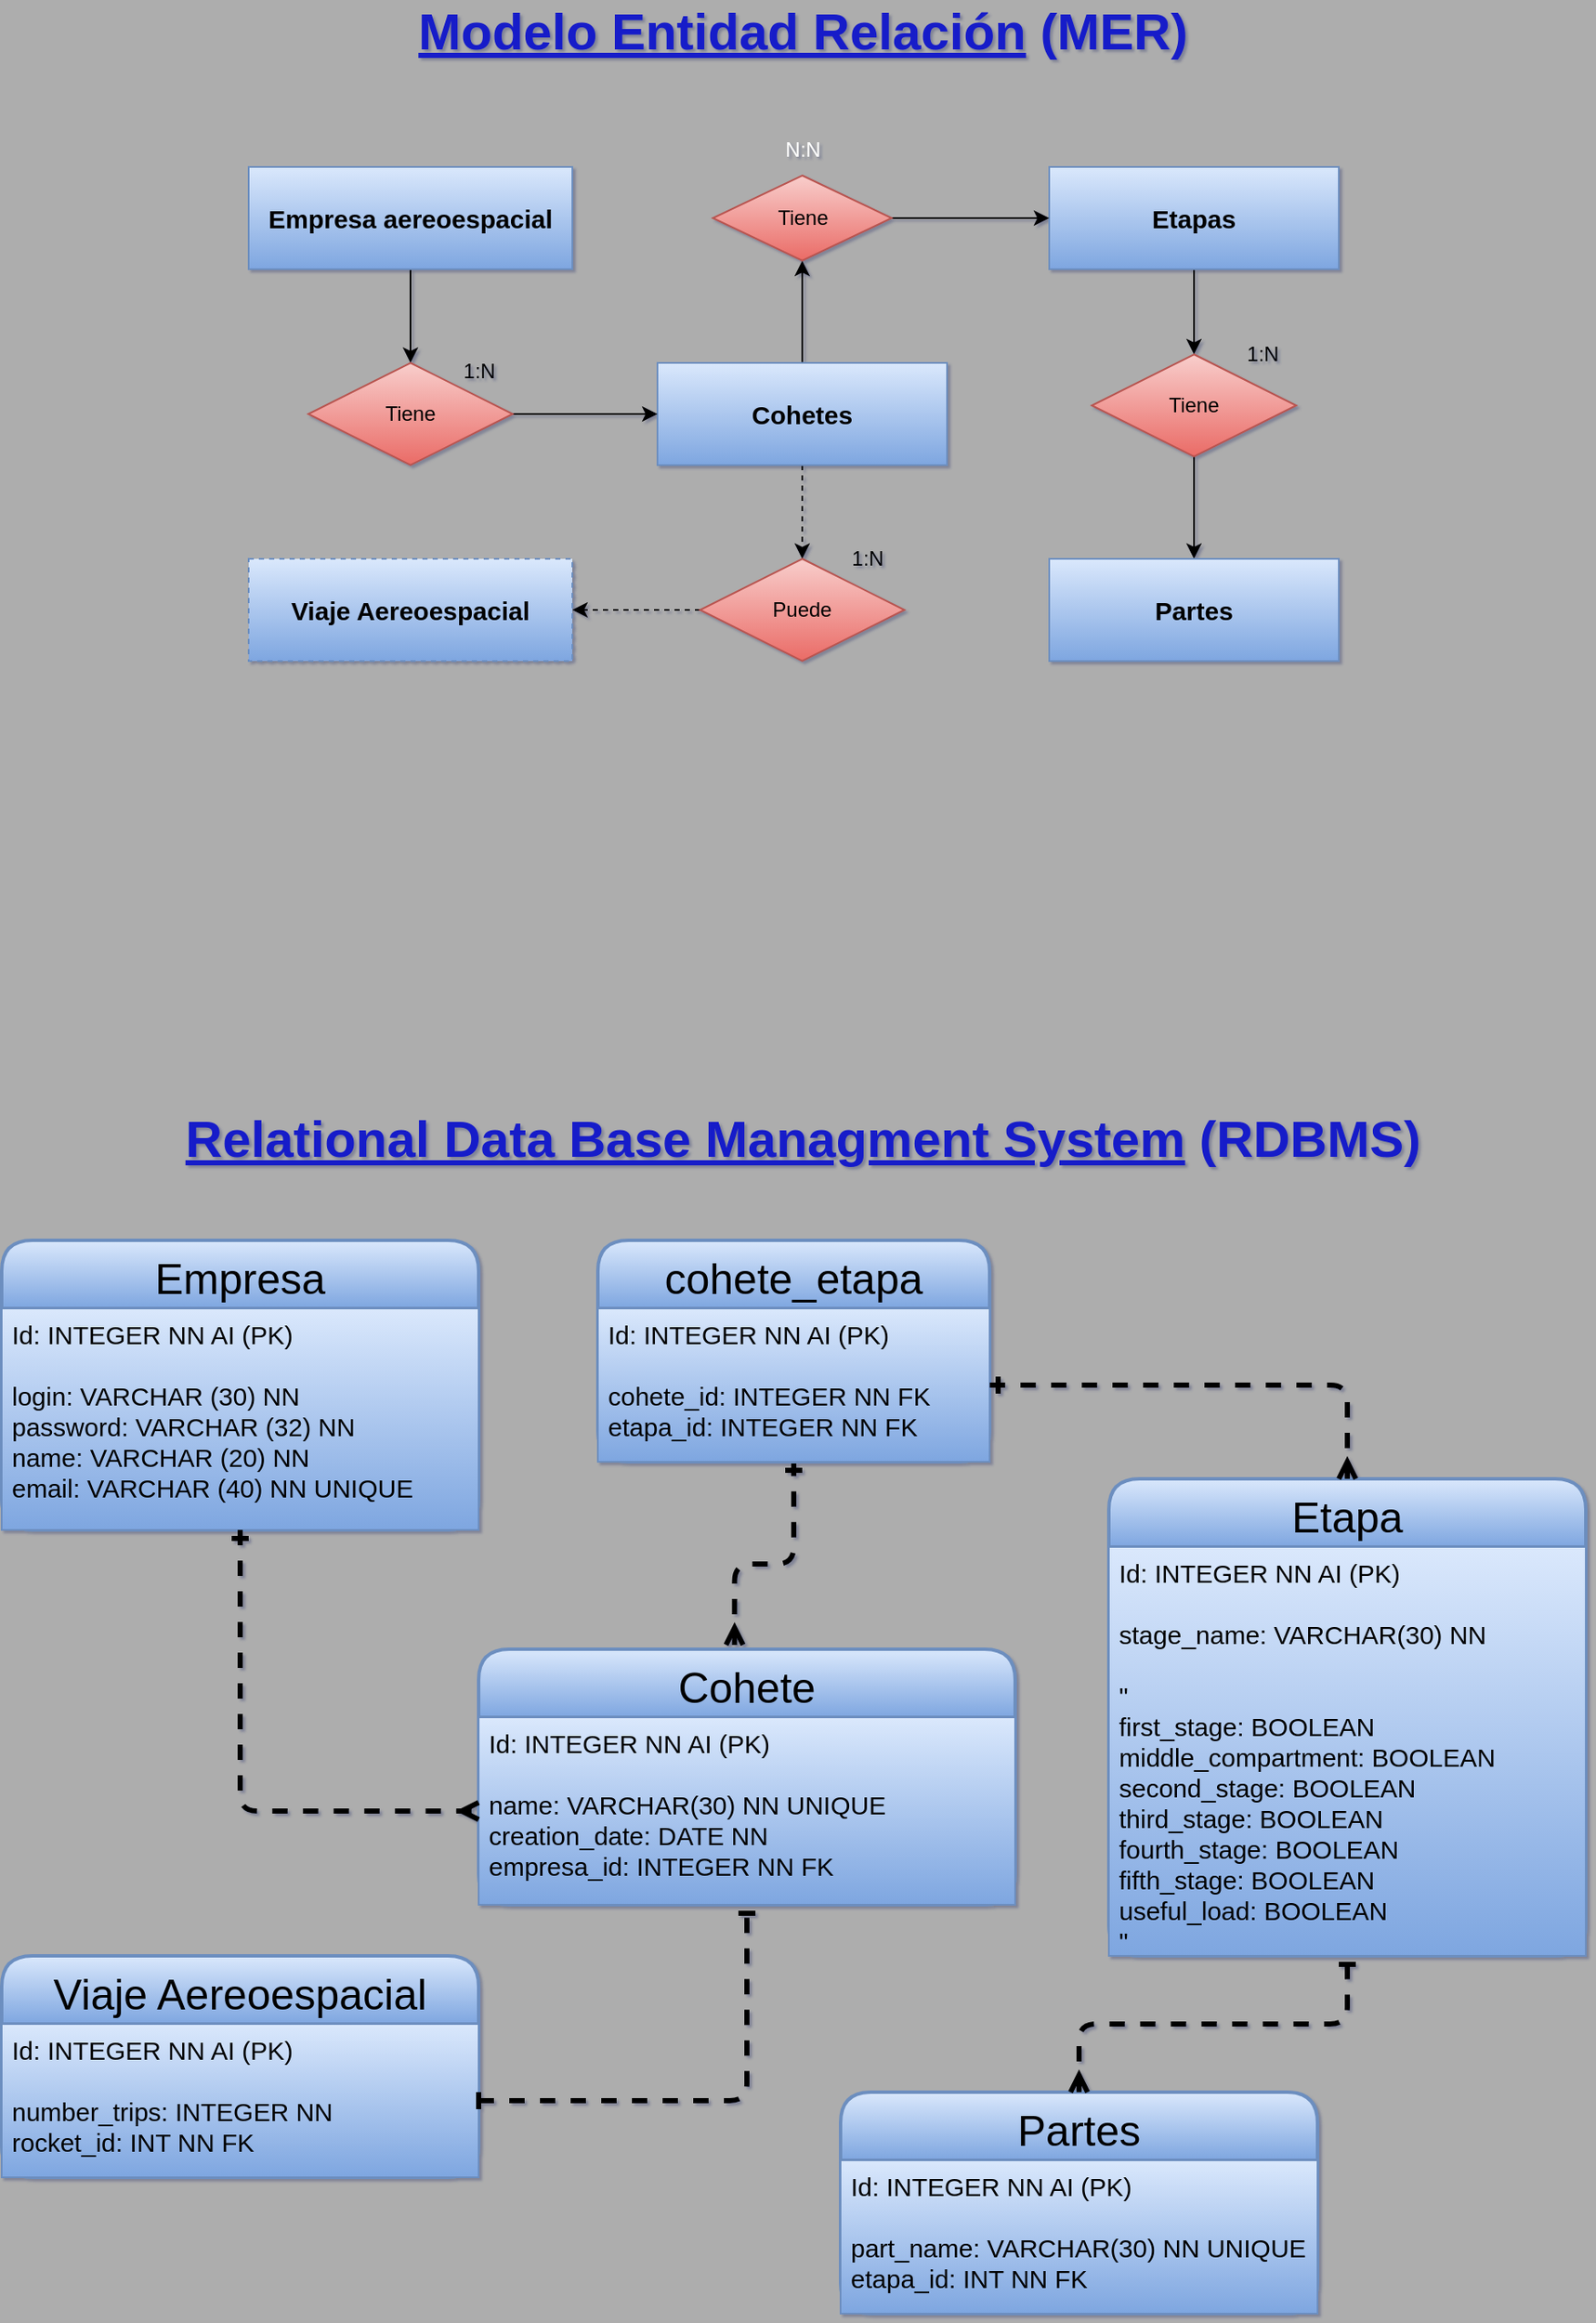<mxfile>
    <diagram id="Mbyw4eY1YGAOICBjrvZL" name="Página-1">
        <mxGraphModel dx="1101" dy="740" grid="1" gridSize="10" guides="1" tooltips="1" connect="1" arrows="1" fold="1" page="1" pageScale="1" pageWidth="1169" pageHeight="1654" background="#ADADAD" math="0" shadow="1">
            <root>
                <mxCell id="0"/>
                <mxCell id="1" parent="0"/>
                <mxCell id="61" value="" style="edgeStyle=none;html=1;fontSize=30;fontColor=#FFFFFF;dashed=1;rounded=0;" parent="1" source="24" target="59" edge="1">
                    <mxGeometry relative="1" as="geometry"/>
                </mxCell>
                <mxCell id="67" value="" style="edgeStyle=none;html=1;fontSize=30;fontColor=#FFFFFF;rounded=0;" parent="1" source="24" target="46" edge="1">
                    <mxGeometry relative="1" as="geometry"/>
                </mxCell>
                <mxCell id="24" value="Cohetes" style="rounded=0;whiteSpace=wrap;html=1;fillColor=#dae8fc;gradientColor=#7ea6e0;strokeColor=#6c8ebf;fontColor=#000000;fontStyle=1;fontSize=15;" parent="1" vertex="1">
                    <mxGeometry x="505" y="295" width="170" height="60" as="geometry"/>
                </mxCell>
                <mxCell id="65" value="" style="edgeStyle=none;html=1;fontSize=30;fontColor=#FFFFFF;entryX=0.5;entryY=0;entryDx=0;entryDy=0;rounded=0;" parent="1" source="25" target="28" edge="1">
                    <mxGeometry relative="1" as="geometry"/>
                </mxCell>
                <mxCell id="25" value="Empresa aereoespacial" style="rounded=0;whiteSpace=wrap;html=1;fillColor=#dae8fc;gradientColor=#7ea6e0;strokeColor=#6c8ebf;fontStyle=1;fontColor=#000000;fontSize=15;" parent="1" vertex="1">
                    <mxGeometry x="265" y="180" width="190" height="60" as="geometry"/>
                </mxCell>
                <mxCell id="66" value="" style="edgeStyle=none;html=1;fontSize=30;fontColor=#FFFFFF;rounded=0;" parent="1" source="28" target="24" edge="1">
                    <mxGeometry relative="1" as="geometry"/>
                </mxCell>
                <mxCell id="28" value="Tiene" style="shape=rhombus;perimeter=rhombusPerimeter;whiteSpace=wrap;html=1;align=center;fillColor=#f8cecc;gradientColor=#ea6b66;strokeColor=#b85450;fontColor=#000000;rounded=0;" parent="1" vertex="1">
                    <mxGeometry x="300" y="295" width="120" height="60" as="geometry"/>
                </mxCell>
                <mxCell id="33" value="N:N" style="text;html=1;align=center;verticalAlign=middle;resizable=0;points=[];autosize=1;strokeColor=none;fillColor=none;rounded=0;fontColor=#FFFFFF;" parent="1" vertex="1">
                    <mxGeometry x="570" y="160" width="40" height="20" as="geometry"/>
                </mxCell>
                <mxCell id="69" value="" style="edgeStyle=none;html=1;fontSize=30;fontColor=#FFFFFF;entryX=0.5;entryY=0;entryDx=0;entryDy=0;rounded=0;labelBackgroundColor=none;" parent="1" source="34" target="36" edge="1">
                    <mxGeometry relative="1" as="geometry"/>
                </mxCell>
                <mxCell id="34" value="Etapas" style="rounded=0;whiteSpace=wrap;html=1;fillColor=#dae8fc;gradientColor=#7ea6e0;strokeColor=#6c8ebf;fontColor=#000000;fontStyle=1;fontSize=15;" parent="1" vertex="1">
                    <mxGeometry x="735" y="180" width="170" height="60" as="geometry"/>
                </mxCell>
                <mxCell id="70" value="" style="edgeStyle=none;html=1;fontSize=30;fontColor=#FFFFFF;rounded=0;" parent="1" source="36" target="52" edge="1">
                    <mxGeometry relative="1" as="geometry"/>
                </mxCell>
                <mxCell id="36" value="Tiene" style="shape=rhombus;perimeter=rhombusPerimeter;whiteSpace=wrap;html=1;align=center;fillColor=#f8cecc;gradientColor=#ea6b66;strokeColor=#b85450;fontColor=#000000;rounded=0;" parent="1" vertex="1">
                    <mxGeometry x="760" y="290" width="120" height="60" as="geometry"/>
                </mxCell>
                <mxCell id="37" value="1:N" style="text;html=1;align=center;verticalAlign=middle;resizable=0;points=[];autosize=1;strokeColor=none;fillColor=none;rounded=0;" parent="1" vertex="1">
                    <mxGeometry x="845" y="280" width="30" height="20" as="geometry"/>
                </mxCell>
                <mxCell id="68" value="" style="edgeStyle=none;html=1;fontSize=30;fontColor=#FFFFFF;rounded=0;" parent="1" source="46" target="34" edge="1">
                    <mxGeometry relative="1" as="geometry"/>
                </mxCell>
                <mxCell id="46" value="Tiene" style="rhombus;whiteSpace=wrap;html=1;rounded=0;fillColor=#f8cecc;strokeColor=#b85450;gradientColor=#ea6b66;fontColor=#000000;" parent="1" vertex="1">
                    <mxGeometry x="537.5" y="185" width="105" height="50" as="geometry"/>
                </mxCell>
                <mxCell id="50" value="1:N" style="text;html=1;align=center;verticalAlign=middle;resizable=0;points=[];autosize=1;strokeColor=none;fillColor=none;rounded=0;" parent="1" vertex="1">
                    <mxGeometry x="385" y="290" width="30" height="20" as="geometry"/>
                </mxCell>
                <mxCell id="52" value="Partes" style="rounded=0;whiteSpace=wrap;html=1;fillColor=#dae8fc;gradientColor=#7ea6e0;strokeColor=#6c8ebf;fontColor=#000000;fontStyle=1;fontSize=15;" parent="1" vertex="1">
                    <mxGeometry x="735" y="410" width="170" height="60" as="geometry"/>
                </mxCell>
                <mxCell id="54" value="&lt;span style=&quot;font-size: 30px;&quot;&gt;&lt;u&gt;Modelo Entidad Relación&lt;/u&gt; (MER)&lt;/span&gt;" style="text;html=1;align=center;verticalAlign=middle;resizable=0;points=[];autosize=1;strokeColor=none;fillColor=none;fontSize=3;fontColor=#141AC9;fontStyle=1;rounded=0;labelBackgroundColor=none;" parent="1" vertex="1">
                    <mxGeometry x="355" y="90" width="470" height="20" as="geometry"/>
                </mxCell>
                <mxCell id="56" value="Viaje Aereoespacial" style="rounded=0;whiteSpace=wrap;html=1;fillColor=#dae8fc;gradientColor=#7ea6e0;strokeColor=#6c8ebf;fontStyle=1;fontColor=#000000;fontSize=15;dashed=1;" parent="1" vertex="1">
                    <mxGeometry x="265" y="410" width="190" height="60" as="geometry"/>
                </mxCell>
                <mxCell id="64" value="" style="edgeStyle=none;html=1;fontSize=30;fontColor=#FFFFFF;dashed=1;rounded=0;" parent="1" source="59" target="56" edge="1">
                    <mxGeometry relative="1" as="geometry"/>
                </mxCell>
                <mxCell id="59" value="Puede" style="shape=rhombus;perimeter=rhombusPerimeter;whiteSpace=wrap;html=1;align=center;fillColor=#f8cecc;gradientColor=#ea6b66;strokeColor=#b85450;fontColor=#000000;rounded=0;" parent="1" vertex="1">
                    <mxGeometry x="530" y="410" width="120" height="60" as="geometry"/>
                </mxCell>
                <mxCell id="71" value="1:N" style="text;html=1;align=center;verticalAlign=middle;resizable=0;points=[];autosize=1;strokeColor=none;fillColor=none;rounded=0;" parent="1" vertex="1">
                    <mxGeometry x="612.5" y="400" width="30" height="20" as="geometry"/>
                </mxCell>
                <mxCell id="72" value="&lt;b&gt;&lt;font&gt;&lt;u&gt;Relational Data Base Managment System&lt;/u&gt; (RDBMS)&lt;/font&gt;&lt;/b&gt;" style="text;html=1;align=center;verticalAlign=middle;resizable=0;points=[];autosize=1;strokeColor=none;fillColor=none;fontSize=30;fontColor=#141AC9;labelBackgroundColor=none;rounded=0;" parent="1" vertex="1">
                    <mxGeometry x="220" y="730" width="740" height="40" as="geometry"/>
                </mxCell>
                <mxCell id="201" value="Empresa" style="swimlane;childLayout=stackLayout;horizontal=1;startSize=40;horizontalStack=0;rounded=1;fontSize=25;fontStyle=0;strokeWidth=2;resizeParent=0;resizeLast=1;shadow=0;dashed=0;align=center;labelBackgroundColor=none;labelBorderColor=none;fillColor=#dae8fc;gradientColor=#7ea6e0;strokeColor=#6c8ebf;fontColor=#000000;spacingTop=0;spacingBottom=0;" parent="1" vertex="1">
                    <mxGeometry x="120" y="810" width="280" height="170" as="geometry"/>
                </mxCell>
                <mxCell id="207" value="" style="endArrow=none;html=1;rounded=0;labelBackgroundColor=none;comic=0;fontSize=20;fontColor=#000000;exitX=0;exitY=0.25;exitDx=0;exitDy=0;entryX=1;entryY=0.25;entryDx=0;entryDy=0;labelBorderColor=none;fillColor=#dae8fc;gradientColor=#7ea6e0;strokeColor=#6c8ebf;spacingTop=0;spacingBottom=0;" parent="201" source="202" target="202" edge="1">
                    <mxGeometry relative="1" as="geometry">
                        <mxPoint x="55" y="59.5" as="sourcePoint"/>
                        <mxPoint x="215" y="59.5" as="targetPoint"/>
                    </mxGeometry>
                </mxCell>
                <mxCell id="202" value="Id: INTEGER NN AI (PK)&#10;&#10;login: VARCHAR (30) NN&#10;password: VARCHAR (32) NN&#10;name: VARCHAR (20) NN&#10;email: VARCHAR (40) NN UNIQUE&#10;" style="align=left;strokeColor=#6c8ebf;fillColor=#dae8fc;spacingLeft=4;fontSize=15;verticalAlign=top;resizable=0;rotatable=0;part=1;labelBackgroundColor=none;labelBorderColor=none;gradientColor=#7ea6e0;fontColor=#000000;spacingTop=0;spacingBottom=0;" parent="201" vertex="1">
                    <mxGeometry y="40" width="280" height="130" as="geometry"/>
                </mxCell>
                <mxCell id="209" value="Cohete" style="swimlane;childLayout=stackLayout;horizontal=1;startSize=40;horizontalStack=0;rounded=1;fontSize=25;fontStyle=0;strokeWidth=2;resizeParent=0;resizeLast=1;shadow=0;dashed=0;align=center;labelBackgroundColor=none;labelBorderColor=none;fillColor=#dae8fc;gradientColor=#7ea6e0;strokeColor=#6c8ebf;fontColor=#000000;" parent="1" vertex="1">
                    <mxGeometry x="400" y="1050" width="315" height="150" as="geometry"/>
                </mxCell>
                <mxCell id="210" value="" style="endArrow=none;html=1;rounded=0;labelBackgroundColor=none;comic=0;fontSize=20;fontColor=#000000;exitX=0;exitY=0.25;exitDx=0;exitDy=0;entryX=1;entryY=0.25;entryDx=0;entryDy=0;fillColor=#dae8fc;gradientColor=#7ea6e0;strokeColor=#6c8ebf;" parent="209" source="211" target="211" edge="1">
                    <mxGeometry relative="1" as="geometry">
                        <mxPoint x="55" y="59.5" as="sourcePoint"/>
                        <mxPoint x="215" y="59.5" as="targetPoint"/>
                    </mxGeometry>
                </mxCell>
                <mxCell id="211" value="Id: INTEGER NN AI (PK)&#10;&#10;name: VARCHAR(30) NN UNIQUE&#10;creation_date: DATE NN&#10;empresa_id: INTEGER NN FK" style="align=left;strokeColor=#6c8ebf;fillColor=#dae8fc;spacingLeft=4;fontSize=15;verticalAlign=top;resizable=0;rotatable=0;part=1;labelBackgroundColor=none;labelBorderColor=none;gradientColor=#7ea6e0;fontColor=#000000;" parent="209" vertex="1">
                    <mxGeometry y="40" width="315" height="110" as="geometry"/>
                </mxCell>
                <mxCell id="224" value="Viaje Aereoespacial" style="swimlane;childLayout=stackLayout;horizontal=1;startSize=40;horizontalStack=0;rounded=1;fontSize=25;fontStyle=0;strokeWidth=2;resizeParent=0;resizeLast=1;shadow=0;dashed=0;align=center;labelBackgroundColor=none;labelBorderColor=none;fillColor=#dae8fc;gradientColor=#7ea6e0;strokeColor=#6c8ebf;fontColor=#000000;" parent="1" vertex="1">
                    <mxGeometry x="120" y="1230" width="280" height="130" as="geometry"/>
                </mxCell>
                <mxCell id="225" value="" style="endArrow=none;html=1;rounded=0;labelBackgroundColor=none;comic=0;fontSize=20;fontColor=#000000;exitX=0;exitY=0.25;exitDx=0;exitDy=0;entryX=1;entryY=0.25;entryDx=0;entryDy=0;fillColor=#dae8fc;gradientColor=#7ea6e0;strokeColor=#6c8ebf;" parent="224" source="226" target="226" edge="1">
                    <mxGeometry relative="1" as="geometry">
                        <mxPoint x="55" y="59.5" as="sourcePoint"/>
                        <mxPoint x="215" y="59.5" as="targetPoint"/>
                    </mxGeometry>
                </mxCell>
                <mxCell id="226" value="Id: INTEGER NN AI (PK)&#10;&#10;number_trips: INTEGER NN&#10;rocket_id: INT NN FK " style="align=left;strokeColor=#6c8ebf;fillColor=#dae8fc;spacingLeft=4;fontSize=15;verticalAlign=top;resizable=0;rotatable=0;part=1;labelBackgroundColor=none;labelBorderColor=none;gradientColor=#7ea6e0;fontColor=#000000;" parent="224" vertex="1">
                    <mxGeometry y="40" width="280" height="90" as="geometry"/>
                </mxCell>
                <mxCell id="227" value="Etapa" style="swimlane;childLayout=stackLayout;horizontal=1;startSize=40;horizontalStack=0;rounded=1;fontSize=25;fontStyle=0;strokeWidth=2;resizeParent=0;resizeLast=1;shadow=0;dashed=0;align=center;labelBackgroundColor=none;labelBorderColor=none;fillColor=#dae8fc;gradientColor=#7ea6e0;strokeColor=#6c8ebf;fontColor=#000000;" parent="1" vertex="1">
                    <mxGeometry x="770" y="950" width="280" height="280" as="geometry"/>
                </mxCell>
                <mxCell id="228" value="" style="endArrow=none;html=1;rounded=0;labelBackgroundColor=none;comic=0;fontSize=20;fontColor=#000000;exitX=0;exitY=0.25;exitDx=0;exitDy=0;entryX=1;entryY=0.25;entryDx=0;entryDy=0;fillColor=#dae8fc;gradientColor=#7ea6e0;strokeColor=#6c8ebf;" parent="227" source="229" target="229" edge="1">
                    <mxGeometry relative="1" as="geometry">
                        <mxPoint x="55" y="59.5" as="sourcePoint"/>
                        <mxPoint x="215" y="59.5" as="targetPoint"/>
                    </mxGeometry>
                </mxCell>
                <mxCell id="229" value="Id: INTEGER NN AI (PK)&#10;&#10;stage_name: VARCHAR(30) NN&#10;&#10;&quot;&#10;first_stage: BOOLEAN&#10;middle_compartment: BOOLEAN&#10;second_stage: BOOLEAN&#10;third_stage: BOOLEAN&#10;fourth_stage: BOOLEAN&#10;fifth_stage: BOOLEAN&#10;useful_load: BOOLEAN&#10;&quot;" style="align=left;strokeColor=#6c8ebf;fillColor=#dae8fc;spacingLeft=4;fontSize=15;verticalAlign=top;resizable=0;rotatable=0;part=1;labelBackgroundColor=none;labelBorderColor=none;gradientColor=#7ea6e0;fontColor=#000000;" parent="227" vertex="1">
                    <mxGeometry y="40" width="280" height="240" as="geometry"/>
                </mxCell>
                <mxCell id="230" value="Partes" style="swimlane;childLayout=stackLayout;horizontal=1;startSize=40;horizontalStack=0;rounded=1;fontSize=25;fontStyle=0;strokeWidth=2;resizeParent=0;resizeLast=1;shadow=0;dashed=0;align=center;labelBackgroundColor=none;labelBorderColor=none;fillColor=#dae8fc;gradientColor=#7ea6e0;strokeColor=#6c8ebf;fontColor=#000000;" parent="1" vertex="1">
                    <mxGeometry x="612.5" y="1310" width="280" height="130" as="geometry"/>
                </mxCell>
                <mxCell id="231" value="" style="endArrow=none;html=1;rounded=0;labelBackgroundColor=none;comic=0;fontSize=20;fontColor=#000000;exitX=0;exitY=0.25;exitDx=0;exitDy=0;entryX=1;entryY=0.25;entryDx=0;entryDy=0;fillColor=#dae8fc;gradientColor=#7ea6e0;strokeColor=#6c8ebf;" parent="230" source="232" target="232" edge="1">
                    <mxGeometry relative="1" as="geometry">
                        <mxPoint x="55" y="59.5" as="sourcePoint"/>
                        <mxPoint x="215" y="59.5" as="targetPoint"/>
                    </mxGeometry>
                </mxCell>
                <mxCell id="232" value="Id: INTEGER NN AI (PK)&#10;&#10;part_name: VARCHAR(30) NN UNIQUE&#10;etapa_id: INT NN FK&#10;" style="align=left;strokeColor=#6c8ebf;fillColor=#dae8fc;spacingLeft=4;fontSize=15;verticalAlign=top;resizable=0;rotatable=0;part=1;labelBackgroundColor=none;labelBorderColor=none;gradientColor=#7ea6e0;fontColor=#000000;" parent="230" vertex="1">
                    <mxGeometry y="40" width="280" height="90" as="geometry"/>
                </mxCell>
                <mxCell id="235" value="" style="fontSize=12;html=1;endArrow=ERmany;labelBackgroundColor=none;comic=0;fontColor=#000000;entryX=0;entryY=0.5;entryDx=0;entryDy=0;strokeWidth=3;exitX=0.5;exitY=1;exitDx=0;exitDy=0;edgeStyle=orthogonalEdgeStyle;startArrow=ERone;startFill=0;endFill=0;dashed=1;" parent="1" source="202" target="211" edge="1">
                    <mxGeometry width="100" height="100" relative="1" as="geometry">
                        <mxPoint x="260" y="1030" as="sourcePoint"/>
                        <mxPoint x="760" y="990" as="targetPoint"/>
                    </mxGeometry>
                </mxCell>
                <mxCell id="240" value="" style="edgeStyle=orthogonalEdgeStyle;fontSize=12;html=1;endArrow=ERone;startArrow=ERmany;labelBackgroundColor=none;labelBorderColor=none;comic=0;fontColor=#000000;strokeWidth=3;jumpSize=100;endFill=0;startFill=0;exitX=0.477;exitY=-0.017;exitDx=0;exitDy=0;exitPerimeter=0;entryX=0.5;entryY=1;entryDx=0;entryDy=0;dashed=1;" parent="1" source="209" target="245" edge="1">
                    <mxGeometry width="100" height="100" relative="1" as="geometry">
                        <mxPoint x="550" y="1000" as="sourcePoint"/>
                        <mxPoint x="650" y="900" as="targetPoint"/>
                        <Array as="points">
                            <mxPoint x="550" y="1000"/>
                            <mxPoint x="585" y="1000"/>
                        </Array>
                    </mxGeometry>
                </mxCell>
                <mxCell id="241" value="" style="edgeStyle=orthogonalEdgeStyle;fontSize=12;html=1;endArrow=ERone;startArrow=ERmany;labelBackgroundColor=none;labelBorderColor=none;comic=0;fontColor=#000000;strokeWidth=3;jumpSize=100;endFill=0;startFill=0;exitX=0.5;exitY=0;exitDx=0;exitDy=0;entryX=0.5;entryY=1;entryDx=0;entryDy=0;dashed=1;" parent="1" source="230" target="229" edge="1">
                    <mxGeometry width="100" height="100" relative="1" as="geometry">
                        <mxPoint x="870" y="1232" as="sourcePoint"/>
                        <mxPoint x="985" y="1030" as="targetPoint"/>
                        <Array as="points">
                            <mxPoint x="753" y="1270"/>
                            <mxPoint x="910" y="1270"/>
                        </Array>
                    </mxGeometry>
                </mxCell>
                <mxCell id="242" value="" style="edgeStyle=orthogonalEdgeStyle;fontSize=12;html=1;endArrow=ERone;startArrow=baseDash;labelBackgroundColor=none;labelBorderColor=none;comic=0;fontColor=#000000;strokeWidth=3;jumpSize=100;endFill=0;startFill=0;entryX=0.5;entryY=1;entryDx=0;entryDy=0;exitX=1;exitY=0.5;exitDx=0;exitDy=0;dashed=1;" parent="1" source="226" target="211" edge="1">
                    <mxGeometry width="100" height="100" relative="1" as="geometry">
                        <mxPoint x="557" y="1540" as="sourcePoint"/>
                        <mxPoint x="557" y="1220" as="targetPoint"/>
                        <Array as="points"/>
                    </mxGeometry>
                </mxCell>
                <mxCell id="243" value="cohete_etapa" style="swimlane;childLayout=stackLayout;horizontal=1;startSize=40;horizontalStack=0;rounded=1;fontSize=25;fontStyle=0;strokeWidth=2;resizeParent=0;resizeLast=1;shadow=0;dashed=0;align=center;labelBackgroundColor=none;labelBorderColor=none;fillColor=#dae8fc;gradientColor=#7ea6e0;strokeColor=#6c8ebf;fontColor=#000000;" parent="1" vertex="1">
                    <mxGeometry x="470" y="810" width="230" height="130" as="geometry"/>
                </mxCell>
                <mxCell id="244" value="" style="endArrow=none;html=1;rounded=0;labelBackgroundColor=none;comic=0;fontSize=20;fontColor=#000000;exitX=0;exitY=0.25;exitDx=0;exitDy=0;entryX=1;entryY=0.25;entryDx=0;entryDy=0;fillColor=#dae8fc;gradientColor=#7ea6e0;strokeColor=#6c8ebf;" parent="243" source="245" target="245" edge="1">
                    <mxGeometry relative="1" as="geometry">
                        <mxPoint x="55" y="59.5" as="sourcePoint"/>
                        <mxPoint x="215" y="59.5" as="targetPoint"/>
                    </mxGeometry>
                </mxCell>
                <mxCell id="245" value="Id: INTEGER NN AI (PK)&#10;&#10;cohete_id: INTEGER NN FK&#10;etapa_id: INTEGER NN FK" style="align=left;strokeColor=#6c8ebf;fillColor=#dae8fc;spacingLeft=4;fontSize=15;verticalAlign=top;resizable=0;rotatable=0;part=1;labelBackgroundColor=none;labelBorderColor=none;gradientColor=#7ea6e0;fontColor=#000000;" parent="243" vertex="1">
                    <mxGeometry y="40" width="230" height="90" as="geometry"/>
                </mxCell>
                <mxCell id="246" value="" style="edgeStyle=orthogonalEdgeStyle;fontSize=12;html=1;endArrow=ERone;startArrow=ERmany;labelBackgroundColor=none;labelBorderColor=none;comic=0;fontColor=#000000;strokeWidth=3;jumpSize=100;endFill=0;startFill=0;exitX=0.5;exitY=0;exitDx=0;exitDy=0;entryX=1;entryY=0.5;entryDx=0;entryDy=0;dashed=1;" parent="1" source="227" target="245" edge="1">
                    <mxGeometry width="100" height="100" relative="1" as="geometry">
                        <mxPoint x="719.995" y="1007.11" as="sourcePoint"/>
                        <mxPoint x="784.74" y="840" as="targetPoint"/>
                        <Array as="points">
                            <mxPoint x="910" y="895"/>
                        </Array>
                    </mxGeometry>
                </mxCell>
            </root>
        </mxGraphModel>
    </diagram>
</mxfile>